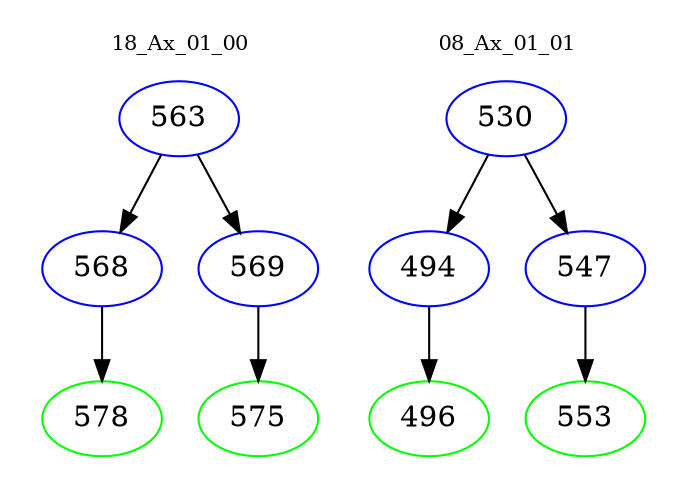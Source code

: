digraph{
subgraph cluster_0 {
color = white
label = "18_Ax_01_00";
fontsize=10;
T0_563 [label="563", color="blue"]
T0_563 -> T0_568 [color="black"]
T0_568 [label="568", color="blue"]
T0_568 -> T0_578 [color="black"]
T0_578 [label="578", color="green"]
T0_563 -> T0_569 [color="black"]
T0_569 [label="569", color="blue"]
T0_569 -> T0_575 [color="black"]
T0_575 [label="575", color="green"]
}
subgraph cluster_1 {
color = white
label = "08_Ax_01_01";
fontsize=10;
T1_530 [label="530", color="blue"]
T1_530 -> T1_494 [color="black"]
T1_494 [label="494", color="blue"]
T1_494 -> T1_496 [color="black"]
T1_496 [label="496", color="green"]
T1_530 -> T1_547 [color="black"]
T1_547 [label="547", color="blue"]
T1_547 -> T1_553 [color="black"]
T1_553 [label="553", color="green"]
}
}
